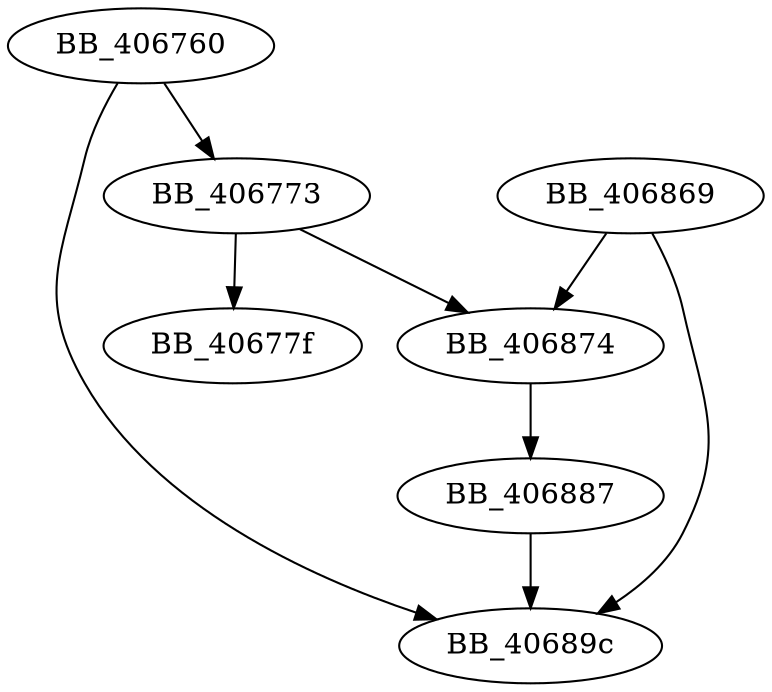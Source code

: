 DiGraph sub_406760{
BB_406760->BB_406773
BB_406760->BB_40689c
BB_406773->BB_40677f
BB_406773->BB_406874
BB_406869->BB_406874
BB_406869->BB_40689c
BB_406874->BB_406887
BB_406887->BB_40689c
}
